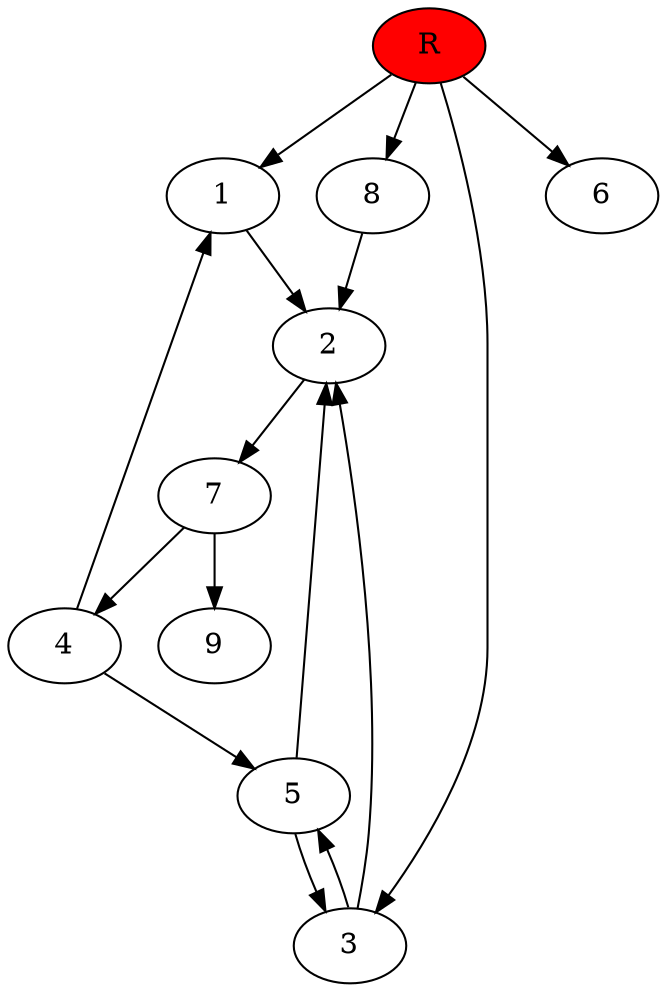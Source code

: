 digraph prb19192 {
	1
	2
	3
	4
	5
	6
	7
	8
	R [fillcolor="#ff0000" style=filled]
	1 -> 2
	2 -> 7
	3 -> 2
	3 -> 5
	4 -> 1
	4 -> 5
	5 -> 2
	5 -> 3
	7 -> 4
	7 -> 9
	8 -> 2
	R -> 1
	R -> 3
	R -> 6
	R -> 8
}

